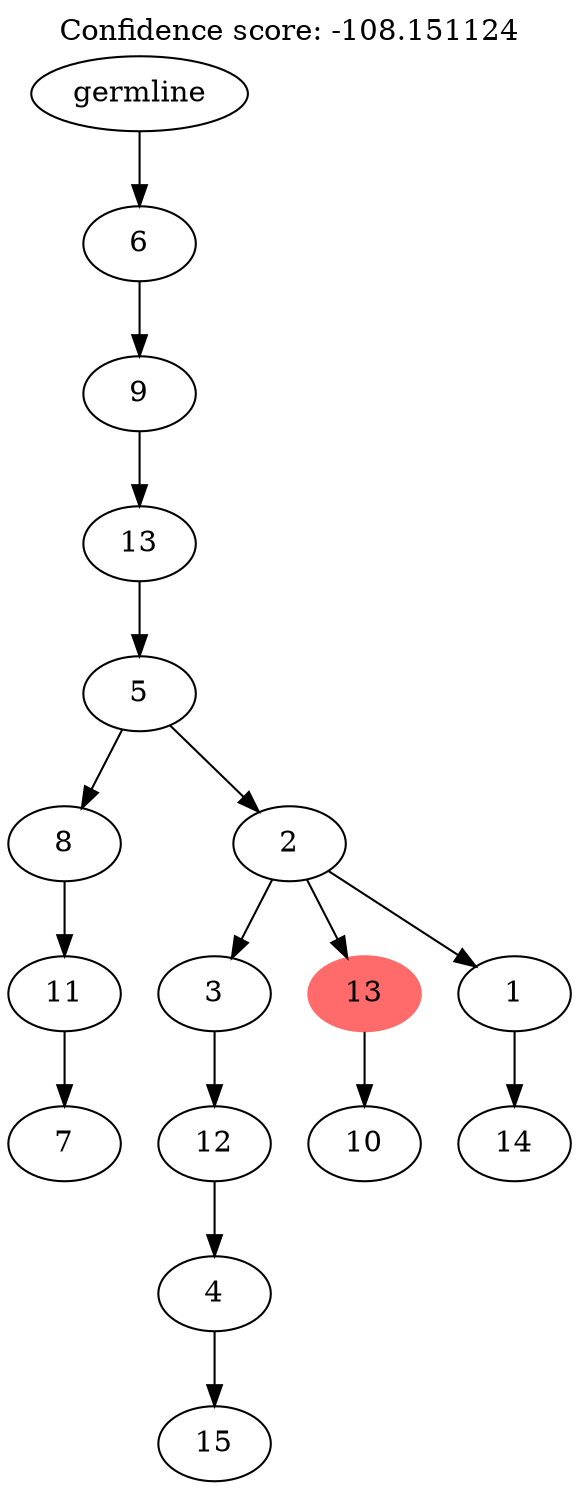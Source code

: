 digraph g {
	"15" -> "16";
	"16" [label="7"];
	"14" -> "15";
	"15" [label="11"];
	"12" -> "13";
	"13" [label="15"];
	"11" -> "12";
	"12" [label="4"];
	"10" -> "11";
	"11" [label="12"];
	"8" -> "9";
	"9" [label="10"];
	"6" -> "7";
	"7" [label="14"];
	"5" -> "6";
	"6" [label="1"];
	"5" -> "8";
	"8" [color=indianred1, style=filled, label="13"];
	"5" -> "10";
	"10" [label="3"];
	"4" -> "5";
	"5" [label="2"];
	"4" -> "14";
	"14" [label="8"];
	"3" -> "4";
	"4" [label="5"];
	"2" -> "3";
	"3" [label="13"];
	"1" -> "2";
	"2" [label="9"];
	"0" -> "1";
	"1" [label="6"];
	"0" [label="germline"];
	labelloc="t";
	label="Confidence score: -108.151124";
}
